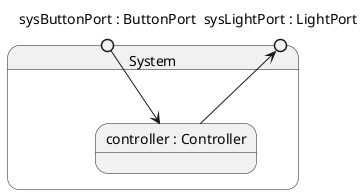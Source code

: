 

@startuml
	state System {
		
			state "sysLightPort : LightPort" as ButtonLedsSystem_System_sysLightPort <<entrypoint>>
			state "sysButtonPort : ButtonPort" as ButtonLedsSystem_System_sysButtonPort <<entrypoint>>
			state "controller : Controller" as ButtonLedsSystem_System_controller
			ButtonLedsSystem_System_controller --> ButtonLedsSystem_System_sysLightPort
			ButtonLedsSystem_System_sysButtonPort --> ButtonLedsSystem_System_controller
		
	}
@enduml
